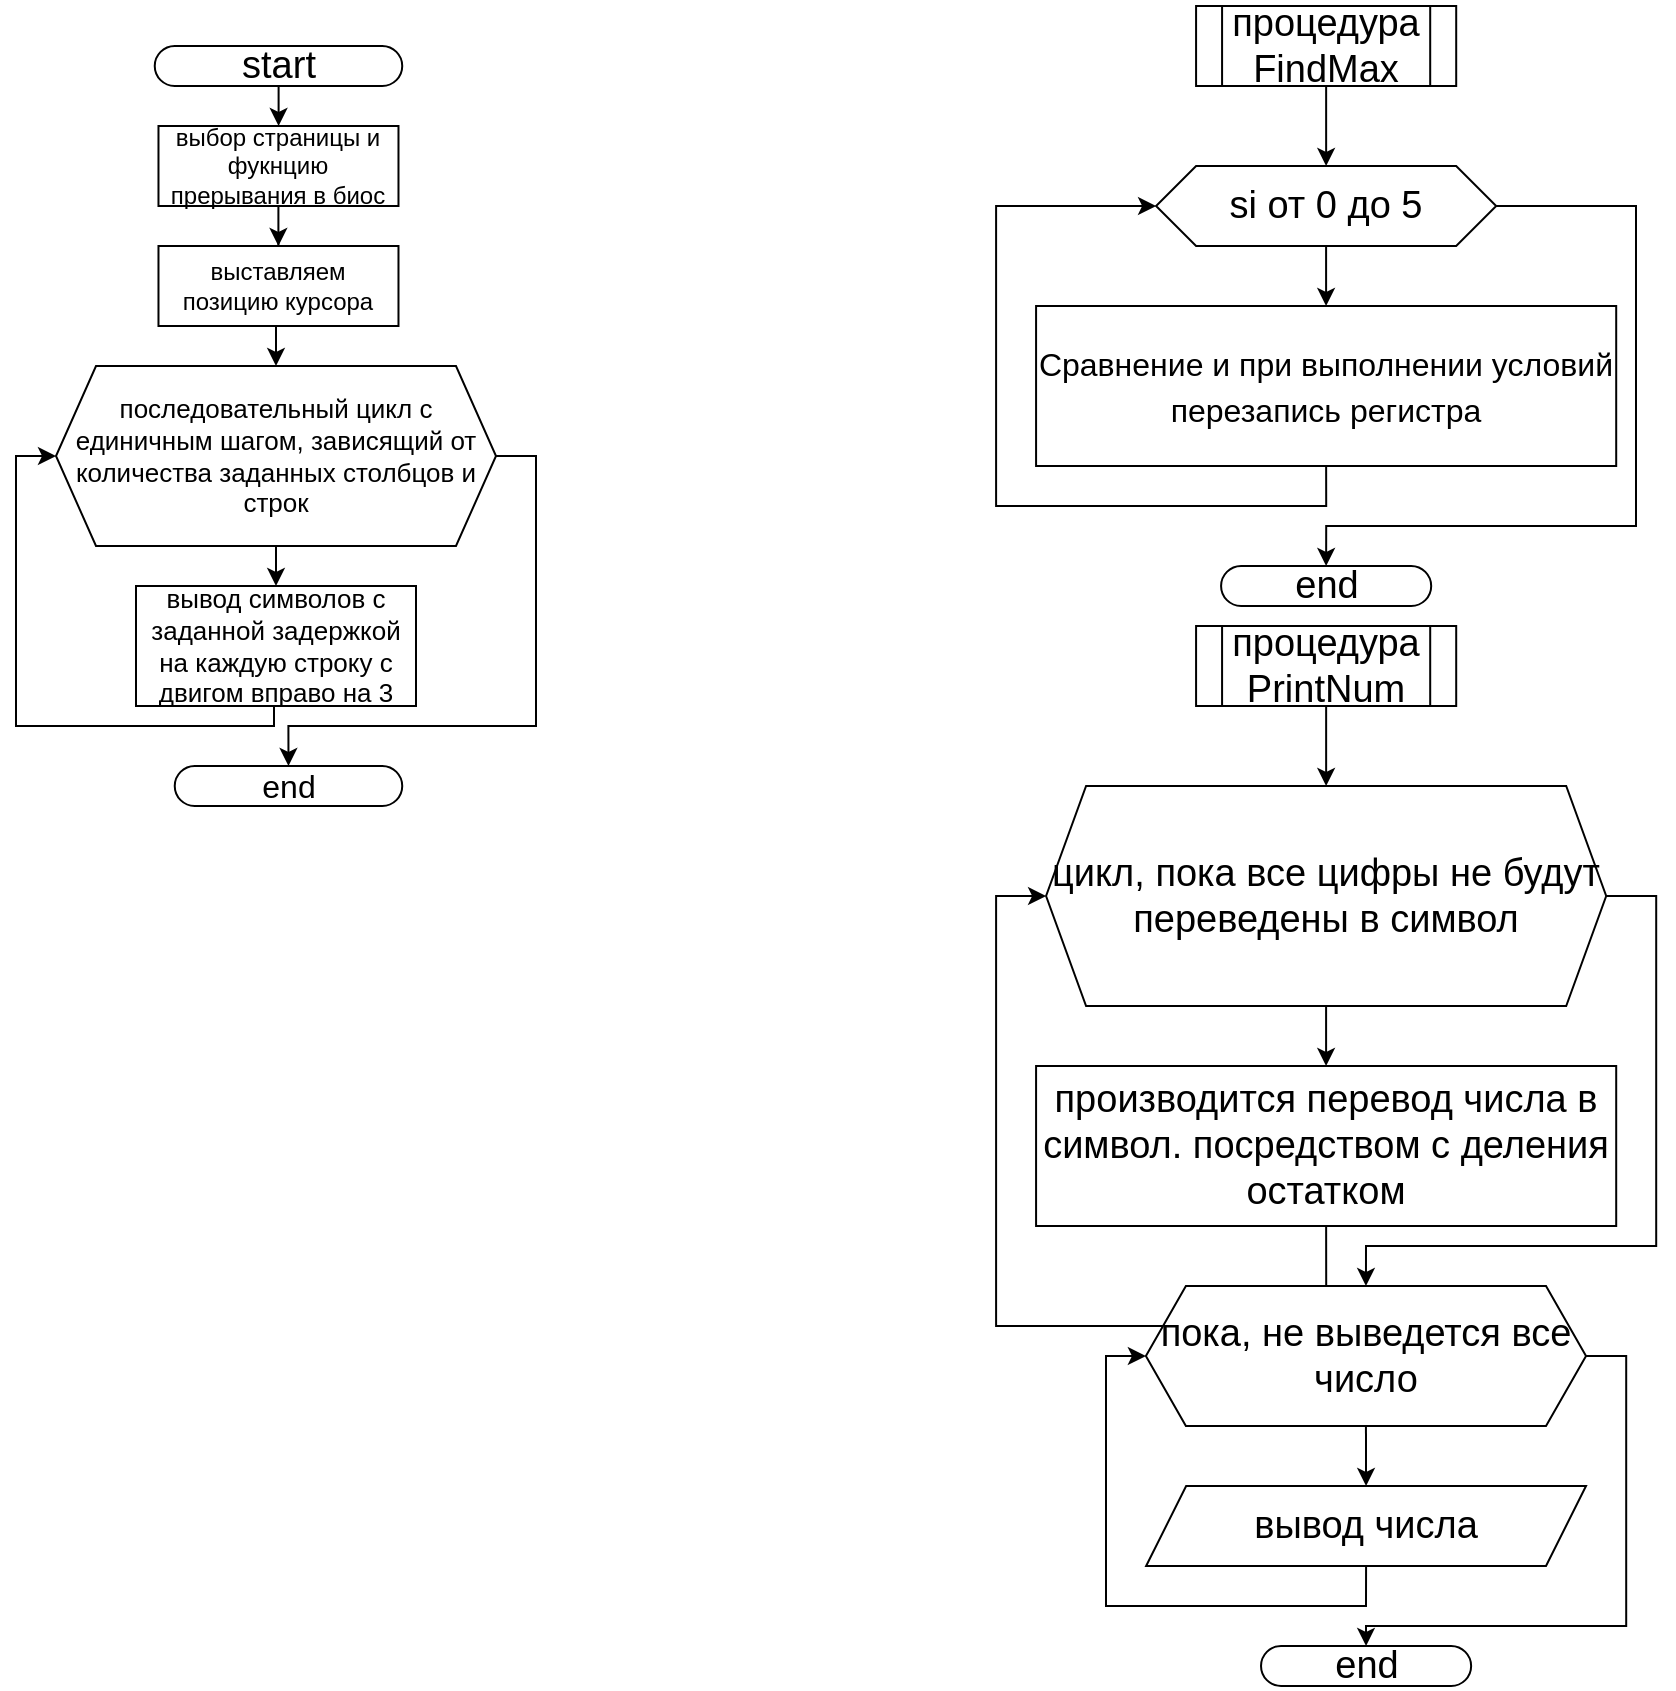 <mxfile version="20.6.0"><diagram id="5eVrbXgC6zy31KGUrtlr" name="Page-1"><mxGraphModel dx="477" dy="1710" grid="1" gridSize="10" guides="1" tooltips="1" connect="1" arrows="1" fold="1" page="1" pageScale="1" pageWidth="850" pageHeight="1100" math="0" shadow="0"><root><mxCell id="0"/><mxCell id="1" parent="0"/><mxCell id="ckH-TLkpCtLxjTBvUw9x-134" value="" style="edgeStyle=orthogonalEdgeStyle;rounded=0;orthogonalLoop=1;jettySize=auto;html=1;fontSize=13;" edge="1" parent="1" source="ckH-TLkpCtLxjTBvUw9x-2" target="ckH-TLkpCtLxjTBvUw9x-133"><mxGeometry relative="1" as="geometry"/></mxCell><mxCell id="ckH-TLkpCtLxjTBvUw9x-2" value="&lt;font style=&quot;font-size: 19px;&quot;&gt;start&lt;/font&gt;" style="html=1;dashed=0;whitespace=wrap;shape=mxgraph.dfd.start" vertex="1" parent="1"><mxGeometry x="89.37" y="-290" width="123.75" height="20" as="geometry"/></mxCell><mxCell id="ckH-TLkpCtLxjTBvUw9x-14" value="end" style="html=1;dashed=0;whitespace=wrap;shape=mxgraph.dfd.start;fontSize=16;" vertex="1" parent="1"><mxGeometry x="99.37" y="70" width="113.75" height="20" as="geometry"/></mxCell><mxCell id="ckH-TLkpCtLxjTBvUw9x-29" value="" style="edgeStyle=orthogonalEdgeStyle;rounded=0;orthogonalLoop=1;jettySize=auto;html=1;fontSize=19;" edge="1" parent="1" source="ckH-TLkpCtLxjTBvUw9x-27" target="ckH-TLkpCtLxjTBvUw9x-28"><mxGeometry relative="1" as="geometry"/></mxCell><mxCell id="ckH-TLkpCtLxjTBvUw9x-27" value="процедура PrintNum" style="shape=process;whiteSpace=wrap;html=1;backgroundOutline=1;fontSize=19;" vertex="1" parent="1"><mxGeometry x="610.04" width="130.06" height="40" as="geometry"/></mxCell><mxCell id="ckH-TLkpCtLxjTBvUw9x-31" value="" style="edgeStyle=orthogonalEdgeStyle;rounded=0;orthogonalLoop=1;jettySize=auto;html=1;fontSize=19;" edge="1" parent="1" source="ckH-TLkpCtLxjTBvUw9x-28" target="ckH-TLkpCtLxjTBvUw9x-30"><mxGeometry relative="1" as="geometry"/></mxCell><mxCell id="ckH-TLkpCtLxjTBvUw9x-40" style="edgeStyle=orthogonalEdgeStyle;rounded=0;orthogonalLoop=1;jettySize=auto;html=1;exitX=1;exitY=0.5;exitDx=0;exitDy=0;entryX=0.5;entryY=0;entryDx=0;entryDy=0;fontSize=19;" edge="1" parent="1" source="ckH-TLkpCtLxjTBvUw9x-28" target="ckH-TLkpCtLxjTBvUw9x-32"><mxGeometry relative="1" as="geometry"><Array as="points"><mxPoint x="840.1" y="135"/><mxPoint x="840.1" y="310"/><mxPoint x="695.1" y="310"/></Array></mxGeometry></mxCell><mxCell id="ckH-TLkpCtLxjTBvUw9x-28" value="&lt;div&gt;цикл, пока все цифры не будут переведены в символ&lt;br&gt;&lt;/div&gt;" style="shape=hexagon;perimeter=hexagonPerimeter2;whiteSpace=wrap;html=1;fixedSize=1;fontSize=19;" vertex="1" parent="1"><mxGeometry x="535.04" y="80" width="280.06" height="110" as="geometry"/></mxCell><mxCell id="ckH-TLkpCtLxjTBvUw9x-44" style="edgeStyle=orthogonalEdgeStyle;rounded=0;orthogonalLoop=1;jettySize=auto;html=1;exitX=0.5;exitY=1;exitDx=0;exitDy=0;entryX=0;entryY=0.5;entryDx=0;entryDy=0;fontSize=19;" edge="1" parent="1" source="ckH-TLkpCtLxjTBvUw9x-30" target="ckH-TLkpCtLxjTBvUw9x-28"><mxGeometry relative="1" as="geometry"><Array as="points"><mxPoint x="675.04" y="330"/><mxPoint x="675.04" y="350"/><mxPoint x="510.04" y="350"/><mxPoint x="510.04" y="165"/></Array></mxGeometry></mxCell><mxCell id="ckH-TLkpCtLxjTBvUw9x-30" value="производится перевод числа в символ. посредством с деления остатком" style="whiteSpace=wrap;html=1;fontSize=19;" vertex="1" parent="1"><mxGeometry x="530.04" y="220" width="290.06" height="80" as="geometry"/></mxCell><mxCell id="ckH-TLkpCtLxjTBvUw9x-39" style="edgeStyle=orthogonalEdgeStyle;rounded=0;orthogonalLoop=1;jettySize=auto;html=1;exitX=0.5;exitY=1;exitDx=0;exitDy=0;entryX=0.5;entryY=0;entryDx=0;entryDy=0;fontSize=19;" edge="1" parent="1" source="ckH-TLkpCtLxjTBvUw9x-32" target="ckH-TLkpCtLxjTBvUw9x-36"><mxGeometry relative="1" as="geometry"/></mxCell><mxCell id="ckH-TLkpCtLxjTBvUw9x-48" style="edgeStyle=orthogonalEdgeStyle;rounded=0;orthogonalLoop=1;jettySize=auto;html=1;exitX=1;exitY=0.5;exitDx=0;exitDy=0;entryX=0.5;entryY=0.5;entryDx=0;entryDy=-10;entryPerimeter=0;fontSize=19;" edge="1" parent="1" source="ckH-TLkpCtLxjTBvUw9x-32" target="ckH-TLkpCtLxjTBvUw9x-46"><mxGeometry relative="1" as="geometry"><Array as="points"><mxPoint x="825.1" y="365"/><mxPoint x="825.1" y="500"/><mxPoint x="695.1" y="500"/></Array></mxGeometry></mxCell><mxCell id="ckH-TLkpCtLxjTBvUw9x-32" value="пока, не выведется все число" style="shape=hexagon;perimeter=hexagonPerimeter2;whiteSpace=wrap;html=1;fixedSize=1;fontSize=19;" vertex="1" parent="1"><mxGeometry x="584.95" y="330" width="220.06" height="70" as="geometry"/></mxCell><mxCell id="ckH-TLkpCtLxjTBvUw9x-45" style="edgeStyle=orthogonalEdgeStyle;rounded=0;orthogonalLoop=1;jettySize=auto;html=1;exitX=0.5;exitY=1;exitDx=0;exitDy=0;entryX=0;entryY=0.5;entryDx=0;entryDy=0;fontSize=19;" edge="1" parent="1" source="ckH-TLkpCtLxjTBvUw9x-36" target="ckH-TLkpCtLxjTBvUw9x-32"><mxGeometry relative="1" as="geometry"/></mxCell><mxCell id="ckH-TLkpCtLxjTBvUw9x-36" value="вывод числа" style="shape=parallelogram;perimeter=parallelogramPerimeter;whiteSpace=wrap;html=1;fixedSize=1;fontSize=19;" vertex="1" parent="1"><mxGeometry x="585.07" y="430" width="219.94" height="40" as="geometry"/></mxCell><mxCell id="ckH-TLkpCtLxjTBvUw9x-46" value="end" style="html=1;dashed=0;whitespace=wrap;shape=mxgraph.dfd.start;fontSize=19;" vertex="1" parent="1"><mxGeometry x="642.51" y="510" width="105.06" height="20" as="geometry"/></mxCell><mxCell id="ckH-TLkpCtLxjTBvUw9x-61" value="" style="edgeStyle=orthogonalEdgeStyle;rounded=0;orthogonalLoop=1;jettySize=auto;html=1;fontSize=19;" edge="1" source="ckH-TLkpCtLxjTBvUw9x-62" target="ckH-TLkpCtLxjTBvUw9x-65" parent="1"><mxGeometry relative="1" as="geometry"/></mxCell><mxCell id="ckH-TLkpCtLxjTBvUw9x-62" value="процедура FindMax" style="shape=process;whiteSpace=wrap;html=1;backgroundOutline=1;fontSize=19;" vertex="1" parent="1"><mxGeometry x="610.04" y="-310" width="130.06" height="40" as="geometry"/></mxCell><mxCell id="ckH-TLkpCtLxjTBvUw9x-63" value="" style="edgeStyle=orthogonalEdgeStyle;rounded=0;orthogonalLoop=1;jettySize=auto;html=1;fontSize=19;" edge="1" source="ckH-TLkpCtLxjTBvUw9x-65" target="ckH-TLkpCtLxjTBvUw9x-67" parent="1"><mxGeometry relative="1" as="geometry"/></mxCell><mxCell id="ckH-TLkpCtLxjTBvUw9x-78" style="edgeStyle=orthogonalEdgeStyle;rounded=0;orthogonalLoop=1;jettySize=auto;html=1;exitX=1;exitY=0.5;exitDx=0;exitDy=0;entryX=0.5;entryY=0.5;entryDx=0;entryDy=-10;entryPerimeter=0;fontSize=19;" edge="1" parent="1" source="ckH-TLkpCtLxjTBvUw9x-65" target="ckH-TLkpCtLxjTBvUw9x-73"><mxGeometry relative="1" as="geometry"><Array as="points"><mxPoint x="830" y="-210"/><mxPoint x="830" y="-50"/><mxPoint x="675" y="-50"/></Array></mxGeometry></mxCell><mxCell id="ckH-TLkpCtLxjTBvUw9x-65" value="&lt;div&gt;si от 0 до 5&lt;br&gt;&lt;/div&gt;" style="shape=hexagon;perimeter=hexagonPerimeter2;whiteSpace=wrap;html=1;fixedSize=1;fontSize=19;" vertex="1" parent="1"><mxGeometry x="590.04" y="-230" width="170.05" height="40" as="geometry"/></mxCell><mxCell id="ckH-TLkpCtLxjTBvUw9x-66" style="edgeStyle=orthogonalEdgeStyle;rounded=0;orthogonalLoop=1;jettySize=auto;html=1;exitX=0.5;exitY=1;exitDx=0;exitDy=0;entryX=0;entryY=0.5;entryDx=0;entryDy=0;fontSize=19;" edge="1" source="ckH-TLkpCtLxjTBvUw9x-67" target="ckH-TLkpCtLxjTBvUw9x-65" parent="1"><mxGeometry relative="1" as="geometry"><Array as="points"><mxPoint x="675.05" y="-60"/><mxPoint x="510.05" y="-60"/><mxPoint x="510.05" y="-210"/></Array></mxGeometry></mxCell><mxCell id="ckH-TLkpCtLxjTBvUw9x-67" value="&lt;font style=&quot;font-size: 16px;&quot;&gt;Сравнение и при выполнении условий перезапись регистра&lt;/font&gt;" style="whiteSpace=wrap;html=1;fontSize=19;" vertex="1" parent="1"><mxGeometry x="530.04" y="-160" width="290.06" height="80" as="geometry"/></mxCell><mxCell id="ckH-TLkpCtLxjTBvUw9x-73" value="end" style="html=1;dashed=0;whitespace=wrap;shape=mxgraph.dfd.start;fontSize=19;" vertex="1" parent="1"><mxGeometry x="622.54" y="-30" width="105.06" height="20" as="geometry"/></mxCell><mxCell id="ckH-TLkpCtLxjTBvUw9x-136" value="" style="edgeStyle=orthogonalEdgeStyle;rounded=0;orthogonalLoop=1;jettySize=auto;html=1;fontSize=13;" edge="1" parent="1" source="ckH-TLkpCtLxjTBvUw9x-133" target="ckH-TLkpCtLxjTBvUw9x-135"><mxGeometry relative="1" as="geometry"/></mxCell><mxCell id="ckH-TLkpCtLxjTBvUw9x-133" value="выбор страницы и фукнцию прерывания в биос" style="whiteSpace=wrap;html=1;dashed=0;" vertex="1" parent="1"><mxGeometry x="91.24" y="-250" width="120" height="40" as="geometry"/></mxCell><mxCell id="ckH-TLkpCtLxjTBvUw9x-139" style="edgeStyle=orthogonalEdgeStyle;rounded=0;orthogonalLoop=1;jettySize=auto;html=1;exitX=0.5;exitY=1;exitDx=0;exitDy=0;entryX=0.5;entryY=0;entryDx=0;entryDy=0;fontSize=13;" edge="1" parent="1" source="ckH-TLkpCtLxjTBvUw9x-135" target="ckH-TLkpCtLxjTBvUw9x-138"><mxGeometry relative="1" as="geometry"/></mxCell><mxCell id="ckH-TLkpCtLxjTBvUw9x-135" value="выставляем позицию курсора" style="whiteSpace=wrap;html=1;dashed=0;" vertex="1" parent="1"><mxGeometry x="91.24" y="-190" width="120" height="40" as="geometry"/></mxCell><mxCell id="ckH-TLkpCtLxjTBvUw9x-141" value="" style="edgeStyle=orthogonalEdgeStyle;rounded=0;orthogonalLoop=1;jettySize=auto;html=1;fontSize=13;" edge="1" parent="1" source="ckH-TLkpCtLxjTBvUw9x-138" target="ckH-TLkpCtLxjTBvUw9x-140"><mxGeometry relative="1" as="geometry"><Array as="points"><mxPoint x="150" y="-20"/><mxPoint x="151" y="-20"/></Array></mxGeometry></mxCell><mxCell id="ckH-TLkpCtLxjTBvUw9x-148" style="edgeStyle=orthogonalEdgeStyle;rounded=0;orthogonalLoop=1;jettySize=auto;html=1;exitX=1;exitY=0.5;exitDx=0;exitDy=0;entryX=0.5;entryY=0.5;entryDx=0;entryDy=-10;entryPerimeter=0;fontSize=13;" edge="1" parent="1" source="ckH-TLkpCtLxjTBvUw9x-138" target="ckH-TLkpCtLxjTBvUw9x-14"><mxGeometry relative="1" as="geometry"><Array as="points"><mxPoint x="280" y="-85"/><mxPoint x="280" y="50"/><mxPoint x="156" y="50"/></Array></mxGeometry></mxCell><mxCell id="ckH-TLkpCtLxjTBvUw9x-138" value="последовательный цикл с единичным шагом, зависящий от количества заданных столбцов и строк" style="shape=hexagon;perimeter=hexagonPerimeter2;whiteSpace=wrap;html=1;fixedSize=1;fontSize=13;" vertex="1" parent="1"><mxGeometry x="40" y="-130" width="220" height="90" as="geometry"/></mxCell><mxCell id="ckH-TLkpCtLxjTBvUw9x-143" style="edgeStyle=orthogonalEdgeStyle;rounded=0;orthogonalLoop=1;jettySize=auto;html=1;exitX=0.5;exitY=1;exitDx=0;exitDy=0;entryX=0;entryY=0.5;entryDx=0;entryDy=0;fontSize=13;" edge="1" parent="1" source="ckH-TLkpCtLxjTBvUw9x-140" target="ckH-TLkpCtLxjTBvUw9x-138"><mxGeometry relative="1" as="geometry"><Array as="points"><mxPoint x="149" y="30"/><mxPoint x="149" y="50"/><mxPoint x="20" y="50"/><mxPoint x="20" y="-85"/></Array></mxGeometry></mxCell><mxCell id="ckH-TLkpCtLxjTBvUw9x-140" value="вывод символов с заданной задержкой на каждую строку с двигом вправо на 3" style="whiteSpace=wrap;html=1;fontSize=13;" vertex="1" parent="1"><mxGeometry x="80" y="-20" width="140" height="60" as="geometry"/></mxCell></root></mxGraphModel></diagram></mxfile>